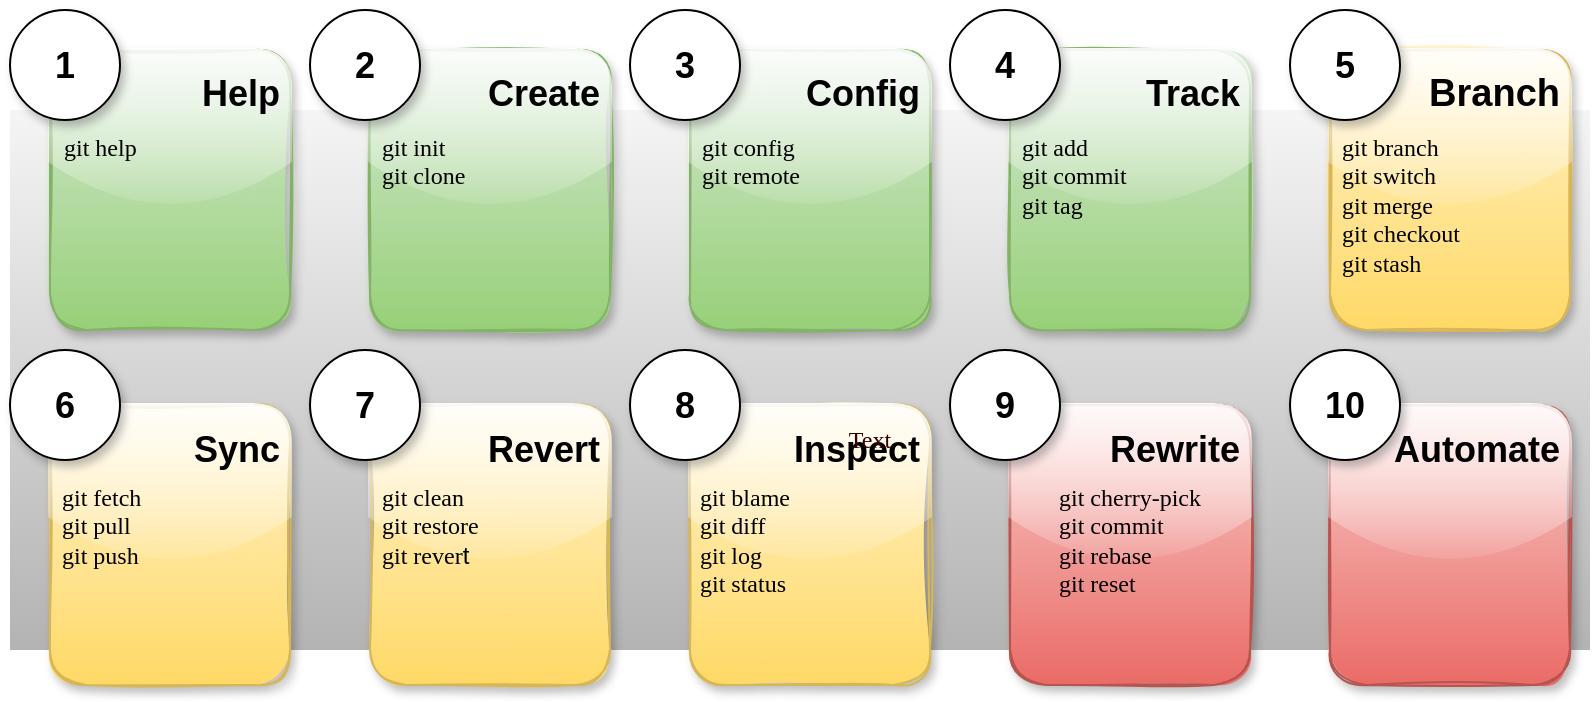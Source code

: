 <mxfile version="16.1.0" type="github"><diagram id="5p-yBhCcSQvWqAFZNiMJ" name="Page-1"><mxGraphModel dx="1102" dy="882" grid="1" gridSize="10" guides="1" tooltips="1" connect="1" arrows="1" fold="1" page="1" pageScale="1" pageWidth="827" pageHeight="1169" math="0" shadow="0"><root><mxCell id="0"/><mxCell id="1" parent="0"/><mxCell id="nmQQ5iYsoZRpjPEovlX9-101" value="" style="rounded=0;whiteSpace=wrap;html=1;fontSize=18;fillColor=#f5f5f5;gradientColor=#b3b3b3;strokeColor=none;glass=0;" vertex="1" parent="1"><mxGeometry x="20" y="70" width="790" height="270" as="geometry"/></mxCell><mxCell id="nmQQ5iYsoZRpjPEovlX9-7" value="&lt;h1&gt;&lt;font style=&quot;font-size: 18px&quot;&gt;Help&lt;/font&gt;&lt;/h1&gt;" style="text;html=1;strokeColor=#82b366;fillColor=#d5e8d4;spacing=5;spacingTop=-20;whiteSpace=wrap;overflow=hidden;rounded=1;gradientColor=#97d077;align=right;glass=1;sketch=1;shadow=1;" vertex="1" parent="1"><mxGeometry x="40" y="40" width="120" height="140" as="geometry"/></mxCell><mxCell id="nmQQ5iYsoZRpjPEovlX9-29" value="&lt;h1&gt;&lt;font style=&quot;font-size: 18px&quot;&gt;Rewrite&lt;/font&gt;&lt;/h1&gt;&lt;div style=&quot;text-align: left&quot;&gt;&lt;br&gt;&lt;/div&gt;&lt;div style=&quot;text-align: left&quot;&gt;&lt;br&gt;&lt;/div&gt;" style="text;html=1;strokeColor=#b85450;fillColor=#f8cecc;spacing=5;spacingTop=-20;whiteSpace=wrap;overflow=hidden;rounded=1;gradientColor=#ea6b66;align=right;glass=1;sketch=1;shadow=1;" vertex="1" parent="1"><mxGeometry x="520" y="217.5" width="120" height="140" as="geometry"/></mxCell><mxCell id="nmQQ5iYsoZRpjPEovlX9-54" value="&lt;h1&gt;&lt;font style=&quot;font-size: 18px&quot;&gt;Automate&lt;/font&gt;&lt;/h1&gt;&lt;div style=&quot;text-align: left&quot;&gt;&lt;br&gt;&lt;/div&gt;&lt;div style=&quot;text-align: left&quot;&gt;&lt;br&gt;&lt;/div&gt;" style="text;html=1;strokeColor=#b85450;fillColor=#f8cecc;spacing=5;spacingTop=-20;whiteSpace=wrap;overflow=hidden;rounded=1;gradientColor=#ea6b66;align=right;glass=1;shadow=1;sketch=1;" vertex="1" parent="1"><mxGeometry x="680" y="217.5" width="120" height="140" as="geometry"/></mxCell><mxCell id="nmQQ5iYsoZRpjPEovlX9-91" value="&lt;h1&gt;&lt;font style=&quot;font-size: 18px&quot;&gt;Create&lt;/font&gt;&lt;/h1&gt;" style="text;html=1;strokeColor=#82b366;fillColor=#d5e8d4;spacing=5;spacingTop=-20;whiteSpace=wrap;overflow=hidden;rounded=1;gradientColor=#97d077;align=right;glass=1;sketch=1;shadow=1;" vertex="1" parent="1"><mxGeometry x="200" y="40" width="120" height="140" as="geometry"/></mxCell><mxCell id="nmQQ5iYsoZRpjPEovlX9-92" value="&lt;h1&gt;&lt;font style=&quot;font-size: 18px&quot;&gt;Config&lt;/font&gt;&lt;/h1&gt;" style="text;html=1;strokeColor=#82b366;fillColor=#d5e8d4;spacing=5;spacingTop=-20;whiteSpace=wrap;overflow=hidden;rounded=1;gradientColor=#97d077;align=right;glass=1;shadow=1;sketch=1;" vertex="1" parent="1"><mxGeometry x="360" y="40" width="120" height="140" as="geometry"/></mxCell><mxCell id="nmQQ5iYsoZRpjPEovlX9-93" value="&lt;h1&gt;&lt;font style=&quot;font-size: 18px&quot;&gt;Track&lt;/font&gt;&lt;/h1&gt;" style="text;html=1;strokeColor=#82b366;fillColor=#d5e8d4;spacing=5;spacingTop=-20;whiteSpace=wrap;overflow=hidden;rounded=1;gradientColor=#97d077;align=right;glass=1;sketch=1;shadow=1;" vertex="1" parent="1"><mxGeometry x="520" y="40" width="120" height="140" as="geometry"/></mxCell><mxCell id="nmQQ5iYsoZRpjPEovlX9-94" value="&lt;h1&gt;&lt;font style=&quot;font-size: 19px&quot;&gt;Branch&lt;/font&gt;&lt;/h1&gt;" style="text;html=1;strokeColor=#d6b656;fillColor=#fff2cc;spacing=5;spacingTop=-20;whiteSpace=wrap;overflow=hidden;rounded=1;gradientColor=#ffd966;align=right;glass=1;sketch=1;shadow=1;" vertex="1" parent="1"><mxGeometry x="680" y="40" width="120" height="140" as="geometry"/></mxCell><mxCell id="nmQQ5iYsoZRpjPEovlX9-95" value="&lt;h1&gt;&lt;font style=&quot;font-size: 18px&quot;&gt;Inspect&lt;/font&gt;&lt;/h1&gt;&lt;span style=&quot;color: rgba(0 , 0 , 0 , 0) ; font-size: 0px&quot;&gt;&lt;div style=&quot;text-align: left&quot;&gt;&lt;span&gt;%3CmxGraphModel%3E%3Croot%3E%3CmxCell%20id%3D%220%22%2F%3E%3CmxCell%20id%3D%221%22%20parent%3D%220%22%2F%3E%3CmxCell%20id%3D%222%22%20value%3D%22%26lt%3Bh1%26gt%3BSync%26lt%3B%2Fh1%26gt%3B%26lt%3Bdiv%26gt%3Bgit%20fetch%26lt%3B%2Fdiv%26gt%3B%26lt%3Bdiv%26gt%3Bgit%20pull%26lt%3B%2Fdiv%26gt%3B%26lt%3Bdiv%26gt%3Bgit%20push%26lt%3B%2Fdiv%26gt%3B%22%20style%3D%22text%3Bhtml%3D1%3BstrokeColor%3Dnone%3BfillColor%3Dnone%3Bspacing%3D5%3BspacingTop%3D-20%3BwhiteSpace%3Dwrap%3Boverflow%3Dhidden%3Brounded%3D0%3B%22%20vertex%3D%221%22%20parent%3D%221%22%3E%3CmxGeometry%20x%3D%22375%22%20y%3D%22200%22%20width%3D%2290%22%20height%3D%22140%22%20as%3D%22geometry%22%2F%3E%3C%2FmxCell%3E%3C%2Froot%3E%3C%2FmxGraphModel%3E&lt;/span&gt;&lt;/div&gt;&lt;/span&gt;" style="text;html=1;strokeColor=#d6b656;fillColor=#fff2cc;spacing=5;spacingTop=-20;whiteSpace=wrap;overflow=hidden;rounded=1;gradientColor=#ffd966;align=right;glass=1;shadow=1;sketch=1;" vertex="1" parent="1"><mxGeometry x="360" y="217.5" width="120" height="140" as="geometry"/></mxCell><mxCell id="nmQQ5iYsoZRpjPEovlX9-75" value="1" style="ellipse;whiteSpace=wrap;html=1;aspect=fixed;fontSize=18;fontStyle=1;shadow=1;" vertex="1" parent="1"><mxGeometry x="20" y="20" width="55" height="55" as="geometry"/></mxCell><mxCell id="nmQQ5iYsoZRpjPEovlX9-97" value="2" style="ellipse;whiteSpace=wrap;html=1;aspect=fixed;fontSize=18;fontStyle=1;shadow=1;" vertex="1" parent="1"><mxGeometry x="170" y="20" width="55" height="55" as="geometry"/></mxCell><mxCell id="nmQQ5iYsoZRpjPEovlX9-98" value="3" style="ellipse;whiteSpace=wrap;html=1;aspect=fixed;fontSize=18;fontStyle=1;shadow=1;" vertex="1" parent="1"><mxGeometry x="330" y="20" width="55" height="55" as="geometry"/></mxCell><mxCell id="nmQQ5iYsoZRpjPEovlX9-99" value="4" style="ellipse;whiteSpace=wrap;html=1;aspect=fixed;fontSize=18;fontStyle=1;shadow=1;" vertex="1" parent="1"><mxGeometry x="490" y="20" width="55" height="55" as="geometry"/></mxCell><mxCell id="nmQQ5iYsoZRpjPEovlX9-100" value="5" style="ellipse;whiteSpace=wrap;html=1;aspect=fixed;fontSize=18;fontStyle=1;shadow=1;" vertex="1" parent="1"><mxGeometry x="660" y="20" width="55" height="55" as="geometry"/></mxCell><mxCell id="nmQQ5iYsoZRpjPEovlX9-107" value="8" style="ellipse;whiteSpace=wrap;html=1;aspect=fixed;fontSize=18;fontStyle=1;shadow=1;" vertex="1" parent="1"><mxGeometry x="330" y="190" width="55" height="55" as="geometry"/></mxCell><mxCell id="nmQQ5iYsoZRpjPEovlX9-108" value="9" style="ellipse;whiteSpace=wrap;html=1;aspect=fixed;fontSize=18;fontStyle=1;shadow=1;" vertex="1" parent="1"><mxGeometry x="490" y="190" width="55" height="55" as="geometry"/></mxCell><mxCell id="nmQQ5iYsoZRpjPEovlX9-109" value="10" style="ellipse;whiteSpace=wrap;html=1;aspect=fixed;fontSize=18;fontStyle=1;shadow=1;" vertex="1" parent="1"><mxGeometry x="660" y="190" width="55" height="55" as="geometry"/></mxCell><mxCell id="nmQQ5iYsoZRpjPEovlX9-110" value="&lt;h1&gt;&lt;font style=&quot;font-size: 18px&quot;&gt;Sync&lt;/font&gt;&lt;/h1&gt;" style="text;html=1;strokeColor=#d6b656;fillColor=#fff2cc;spacing=5;spacingTop=-20;whiteSpace=wrap;overflow=hidden;rounded=1;gradientColor=#ffd966;align=right;glass=1;shadow=1;sketch=1;" vertex="1" parent="1"><mxGeometry x="40" y="217.5" width="120" height="140" as="geometry"/></mxCell><mxCell id="nmQQ5iYsoZRpjPEovlX9-111" value="&lt;h1&gt;&lt;font style=&quot;font-size: 18px&quot;&gt;Revert&lt;/font&gt;&lt;/h1&gt;&lt;div style=&quot;text-align: left&quot;&gt;&lt;br&gt;&lt;/div&gt;" style="text;html=1;strokeColor=#d6b656;fillColor=#fff2cc;spacing=5;spacingTop=-20;whiteSpace=wrap;overflow=hidden;rounded=1;gradientColor=#ffd966;align=right;glass=1;sketch=1;shadow=1;" vertex="1" parent="1"><mxGeometry x="200" y="217.5" width="120" height="140" as="geometry"/></mxCell><mxCell id="nmQQ5iYsoZRpjPEovlX9-105" value="6" style="ellipse;whiteSpace=wrap;html=1;aspect=fixed;fontSize=18;fontStyle=1;shadow=1;" vertex="1" parent="1"><mxGeometry x="20" y="190" width="55" height="55" as="geometry"/></mxCell><mxCell id="nmQQ5iYsoZRpjPEovlX9-106" value="7" style="ellipse;whiteSpace=wrap;html=1;aspect=fixed;fontSize=18;fontStyle=1;shadow=1;" vertex="1" parent="1"><mxGeometry x="170" y="190" width="55" height="55" as="geometry"/></mxCell><mxCell id="nmQQ5iYsoZRpjPEovlX9-137" value="Text" style="text;html=1;strokeColor=none;fillColor=none;align=center;verticalAlign=middle;whiteSpace=wrap;rounded=0;shadow=1;glass=0;sketch=1;fillStyle=solid;fontFamily=Lucida Console;fontSize=12;fontColor=#330000;" vertex="1" parent="1"><mxGeometry x="420" y="220" width="60" height="30" as="geometry"/></mxCell><mxCell id="nmQQ5iYsoZRpjPEovlX9-138" value="&lt;div style=&quot;color: rgb(0 , 0 , 0) ; font-family: &amp;#34;helvetica&amp;#34; ; text-align: left&quot;&gt;&lt;font face=&quot;Lucida Console&quot;&gt;git cherry-pick&lt;/font&gt;&lt;/div&gt;&lt;div style=&quot;color: rgb(0 , 0 , 0) ; font-family: &amp;#34;helvetica&amp;#34; ; text-align: left&quot;&gt;&lt;font face=&quot;Lucida Console&quot;&gt;git commit&lt;/font&gt;&lt;/div&gt;&lt;div style=&quot;color: rgb(0 , 0 , 0) ; font-family: &amp;#34;helvetica&amp;#34; ; text-align: left&quot;&gt;&lt;font face=&quot;Lucida Console&quot;&gt;git rebase&lt;/font&gt;&lt;/div&gt;&lt;div style=&quot;color: rgb(0 , 0 , 0) ; font-family: &amp;#34;helvetica&amp;#34; ; text-align: left&quot;&gt;&lt;font face=&quot;Lucida Console&quot;&gt;git reset&lt;/font&gt;&lt;/div&gt;" style="text;html=1;strokeColor=none;fillColor=none;align=center;verticalAlign=top;whiteSpace=wrap;rounded=0;shadow=1;glass=0;sketch=1;fillStyle=solid;fontFamily=Lucida Console;fontSize=12;fontColor=#330000;" vertex="1" parent="1"><mxGeometry x="520" y="250" width="120" height="80" as="geometry"/></mxCell><mxCell id="nmQQ5iYsoZRpjPEovlX9-139" value="&lt;div style=&quot;color: rgb(0 , 0 , 0) ; font-family: &amp;quot;helvetica&amp;quot;&quot;&gt;&lt;div style=&quot;font-family: &amp;quot;helvetica&amp;quot;&quot;&gt;&lt;font face=&quot;Lucida Console&quot;&gt;git blame&lt;/font&gt;&lt;/div&gt;&lt;div style=&quot;font-family: &amp;quot;helvetica&amp;quot;&quot;&gt;&lt;font face=&quot;Lucida Console&quot;&gt;git diff&lt;br&gt;&lt;/font&gt;&lt;/div&gt;&lt;div style=&quot;font-family: &amp;quot;helvetica&amp;quot;&quot;&gt;&lt;font face=&quot;Lucida Console&quot;&gt;git log&lt;br&gt;&lt;/font&gt;&lt;/div&gt;&lt;div style=&quot;font-family: &amp;quot;helvetica&amp;quot;&quot;&gt;&lt;font face=&quot;Lucida Console&quot;&gt;git status&lt;br&gt;&lt;/font&gt;&lt;/div&gt;&lt;span style=&quot;font-family: &amp;quot;helvetica&amp;quot; ; color: rgba(0 , 0 , 0 , 0) ; font-size: 0px&quot;&gt;&lt;div style=&quot;&quot;&gt;%3CmxGraphModel%3E%3Croot%3E%3CmxCell%20id%3D%220%22%2F%3E%3CmxCell%20id%3D%221%22%20parent%3D%220%22%2F%3E%3CmxCell%20id%3D%222%22%20value%3D%22%26lt%3Bh1%26gt%3BSync%26lt%3B%2Fh1%26gt%3B%26lt%3Bdiv%26gt%3Bgit%20fetch%26lt%3B%2Fdiv%26gt%3B%26lt%3Bdiv%26gt%3Bgit%20pull%26lt%3B%2Fdiv%26gt%3B%26lt%3Bdiv%26gt%3Bgit%20push%26lt%3B%2Fdiv%26gt%3B%22%20style%3D%22text%3Bhtml%3D1%3BstrokeColor%3Dnone%3BfillColor%3Dnone%3Bspacing%3D5%3BspacingTop%3D-20%3BwhiteSpace%3Dwrap%3Boverflow%3Dhidden%3Brounded%3D0%3B%22%20vertex%3D%221%22%20parent%3D%221%22%3E%3CmxGeometry%20x%3D%22375%22%20y%3D%22200%22%20width%3D%2290%22%20height%3D%22140%22%20as%3D%22geometry%22%2F%3E%3C%2FmxCell%3E%3C%2Froot%3E%3C%2FmxGraphModel%3E&lt;/div&gt;&lt;/span&gt;&lt;/div&gt;" style="text;html=1;strokeColor=none;fillColor=none;align=left;verticalAlign=top;whiteSpace=wrap;rounded=0;shadow=1;glass=0;sketch=1;fillStyle=solid;fontFamily=Lucida Console;fontSize=12;fontColor=#330000;" vertex="1" parent="1"><mxGeometry x="363" y="250" width="120" height="80" as="geometry"/></mxCell><mxCell id="nmQQ5iYsoZRpjPEovlX9-140" value="&lt;div style=&quot;color: rgb(0 , 0 , 0) ; font-family: &amp;#34;helvetica&amp;#34;&quot;&gt;&lt;div style=&quot;font-family: &amp;#34;helvetica&amp;#34;&quot;&gt;&lt;div style=&quot;font-family: &amp;#34;helvetica&amp;#34;&quot;&gt;&lt;font face=&quot;Lucida Console&quot;&gt;git clean&lt;/font&gt;&lt;/div&gt;&lt;div style=&quot;font-family: &amp;#34;helvetica&amp;#34;&quot;&gt;&lt;font face=&quot;Lucida Console&quot;&gt;git restore&lt;/font&gt;&lt;/div&gt;&lt;div style=&quot;font-family: &amp;#34;helvetica&amp;#34;&quot;&gt;&lt;font face=&quot;Lucida Console&quot;&gt;git rever&lt;/font&gt;t&lt;/div&gt;&lt;/div&gt;&lt;/div&gt;" style="text;html=1;strokeColor=none;fillColor=none;align=left;verticalAlign=top;whiteSpace=wrap;rounded=0;shadow=1;glass=0;sketch=1;fillStyle=solid;fontFamily=Lucida Console;fontSize=12;fontColor=#330000;" vertex="1" parent="1"><mxGeometry x="204" y="250" width="120" height="80" as="geometry"/></mxCell><mxCell id="nmQQ5iYsoZRpjPEovlX9-141" value="&lt;div style=&quot;color: rgb(0 , 0 , 0) ; font-family: &amp;#34;helvetica&amp;#34;&quot;&gt;&lt;div style=&quot;font-family: &amp;#34;helvetica&amp;#34;&quot;&gt;&lt;div style=&quot;font-family: &amp;#34;helvetica&amp;#34;&quot;&gt;&lt;div style=&quot;font-family: &amp;#34;helvetica&amp;#34;&quot;&gt;&lt;font face=&quot;Lucida Console&quot;&gt;git fetch&lt;/font&gt;&lt;/div&gt;&lt;div style=&quot;font-family: &amp;#34;helvetica&amp;#34;&quot;&gt;&lt;font face=&quot;Lucida Console&quot;&gt;git pull&lt;/font&gt;&lt;/div&gt;&lt;div style=&quot;font-family: &amp;#34;helvetica&amp;#34;&quot;&gt;&lt;font face=&quot;Lucida Console&quot;&gt;git push&lt;/font&gt;&lt;/div&gt;&lt;/div&gt;&lt;/div&gt;&lt;/div&gt;" style="text;html=1;strokeColor=none;fillColor=none;align=left;verticalAlign=top;whiteSpace=wrap;rounded=0;shadow=1;glass=0;sketch=1;fillStyle=solid;fontFamily=Lucida Console;fontSize=12;fontColor=#330000;" vertex="1" parent="1"><mxGeometry x="44" y="250" width="120" height="80" as="geometry"/></mxCell><mxCell id="nmQQ5iYsoZRpjPEovlX9-143" value="&lt;div style=&quot;color: rgb(0, 0, 0); font-family: helvetica;&quot;&gt;&lt;span style=&quot;font-family: &amp;quot;lucida console&amp;quot;&quot;&gt;git branch&lt;/span&gt;&lt;/div&gt;&lt;div style=&quot;color: rgb(0, 0, 0); font-family: helvetica;&quot;&gt;&lt;span style=&quot;font-family: &amp;quot;lucida console&amp;quot;&quot;&gt;git switch&lt;/span&gt;&lt;/div&gt;&lt;div style=&quot;color: rgb(0, 0, 0); font-family: helvetica;&quot;&gt;&lt;span style=&quot;font-family: &amp;quot;lucida console&amp;quot;&quot;&gt;git merge&lt;/span&gt;&lt;/div&gt;&lt;div style=&quot;color: rgb(0, 0, 0); font-family: helvetica;&quot;&gt;&lt;span style=&quot;font-family: &amp;quot;lucida console&amp;quot;&quot;&gt;git checkout&lt;/span&gt;&lt;/div&gt;&lt;div style=&quot;color: rgb(0, 0, 0); font-family: helvetica;&quot;&gt;&lt;span style=&quot;font-family: &amp;quot;lucida console&amp;quot;&quot;&gt;git stash&lt;/span&gt;&lt;/div&gt;" style="text;html=1;strokeColor=none;fillColor=none;align=left;verticalAlign=top;whiteSpace=wrap;rounded=0;shadow=1;glass=0;sketch=1;fillStyle=solid;fontFamily=Lucida Console;fontSize=12;fontColor=#330000;" vertex="1" parent="1"><mxGeometry x="684" y="75" width="120" height="90" as="geometry"/></mxCell><mxCell id="nmQQ5iYsoZRpjPEovlX9-144" value="&lt;div style=&quot;color: rgb(0 , 0 , 0) ; font-family: &amp;#34;helvetica&amp;#34;&quot;&gt;&lt;span style=&quot;font-family: &amp;#34;lucida console&amp;#34;&quot;&gt;git add&lt;/span&gt;&lt;/div&gt;&lt;div style=&quot;color: rgb(0 , 0 , 0) ; font-family: &amp;#34;helvetica&amp;#34;&quot;&gt;&lt;span style=&quot;font-family: &amp;#34;lucida console&amp;#34;&quot;&gt;git commit&lt;/span&gt;&lt;/div&gt;&lt;div style=&quot;color: rgb(0 , 0 , 0) ; font-family: &amp;#34;helvetica&amp;#34;&quot;&gt;&lt;span style=&quot;font-family: &amp;#34;lucida console&amp;#34;&quot;&gt;git tag&lt;/span&gt;&lt;/div&gt;" style="text;html=1;strokeColor=none;fillColor=none;align=left;verticalAlign=top;whiteSpace=wrap;rounded=0;shadow=1;glass=0;sketch=1;fillStyle=solid;fontFamily=Lucida Console;fontSize=12;fontColor=#330000;" vertex="1" parent="1"><mxGeometry x="524" y="75" width="120" height="90" as="geometry"/></mxCell><mxCell id="nmQQ5iYsoZRpjPEovlX9-145" value="&lt;div style=&quot;color: rgb(0 , 0 , 0) ; font-family: &amp;#34;helvetica&amp;#34;&quot;&gt;&lt;span style=&quot;font-family: &amp;#34;lucida console&amp;#34;&quot;&gt;git config&lt;/span&gt;&lt;/div&gt;&lt;div style=&quot;color: rgb(0 , 0 , 0) ; font-family: &amp;#34;helvetica&amp;#34;&quot;&gt;&lt;span style=&quot;font-family: &amp;#34;lucida console&amp;#34;&quot;&gt;git remote&lt;/span&gt;&lt;/div&gt;" style="text;html=1;strokeColor=none;fillColor=none;align=left;verticalAlign=top;whiteSpace=wrap;rounded=0;shadow=1;glass=0;sketch=1;fillStyle=solid;fontFamily=Lucida Console;fontSize=12;fontColor=#330000;" vertex="1" parent="1"><mxGeometry x="364" y="75" width="120" height="90" as="geometry"/></mxCell><mxCell id="nmQQ5iYsoZRpjPEovlX9-146" value="&lt;div style=&quot;color: rgb(0 , 0 , 0) ; font-family: &amp;#34;helvetica&amp;#34;&quot;&gt;&lt;span style=&quot;font-family: &amp;#34;lucida console&amp;#34;&quot;&gt;git init&lt;/span&gt;&lt;/div&gt;&lt;div style=&quot;color: rgb(0 , 0 , 0) ; font-family: &amp;#34;helvetica&amp;#34;&quot;&gt;&lt;span style=&quot;font-family: &amp;#34;lucida console&amp;#34;&quot;&gt;git clone&lt;/span&gt;&lt;/div&gt;" style="text;html=1;strokeColor=none;fillColor=none;align=left;verticalAlign=top;whiteSpace=wrap;rounded=0;shadow=1;glass=0;sketch=1;fillStyle=solid;fontFamily=Lucida Console;fontSize=12;fontColor=#330000;" vertex="1" parent="1"><mxGeometry x="204" y="75" width="120" height="90" as="geometry"/></mxCell><mxCell id="nmQQ5iYsoZRpjPEovlX9-147" value="&lt;div style=&quot;color: rgb(0 , 0 , 0) ; font-family: &amp;#34;helvetica&amp;#34;&quot;&gt;&lt;span style=&quot;font-family: &amp;#34;lucida console&amp;#34;&quot;&gt;git help&lt;/span&gt;&lt;/div&gt;" style="text;html=1;strokeColor=none;fillColor=none;align=left;verticalAlign=top;whiteSpace=wrap;rounded=0;shadow=1;glass=0;sketch=1;fillStyle=solid;fontFamily=Lucida Console;fontSize=12;fontColor=#330000;" vertex="1" parent="1"><mxGeometry x="45" y="75" width="120" height="90" as="geometry"/></mxCell></root></mxGraphModel></diagram></mxfile>